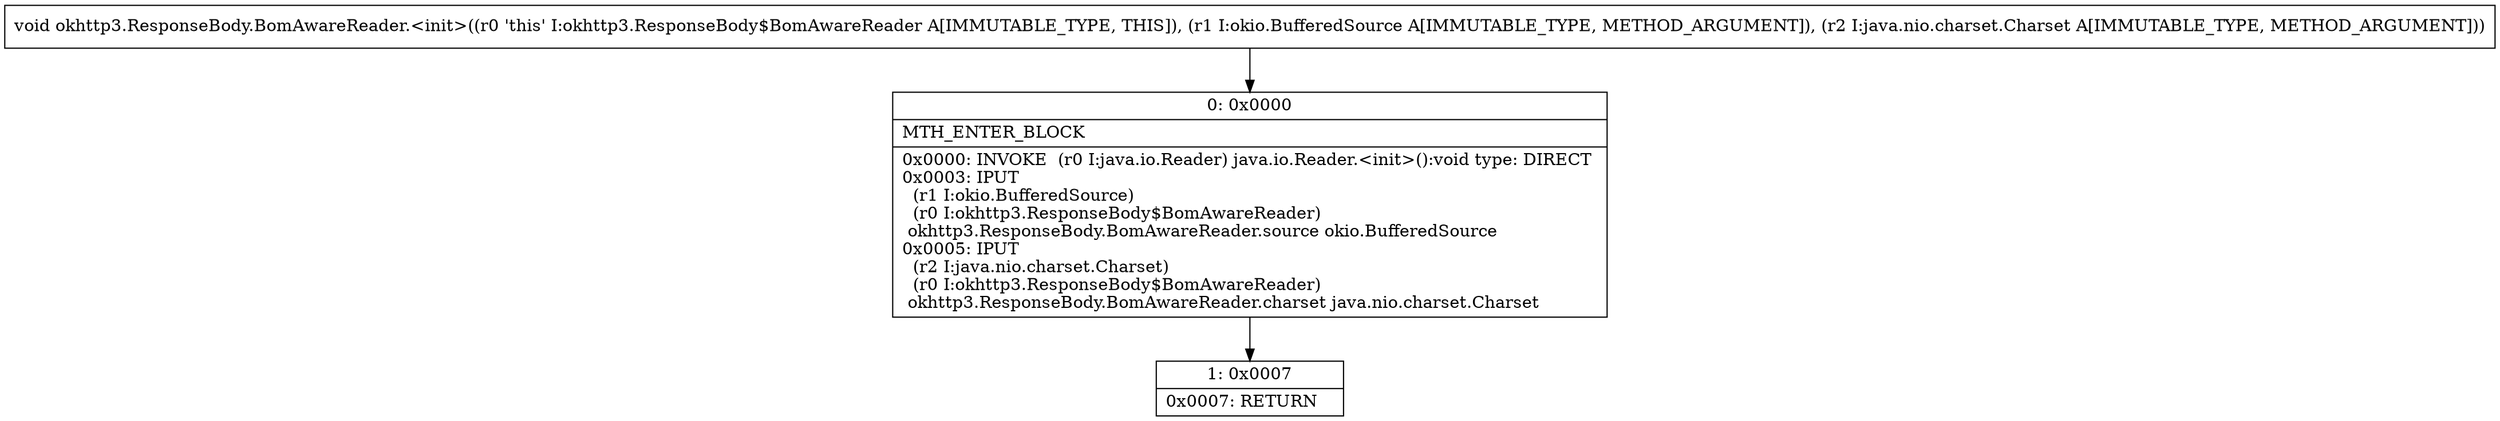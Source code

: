 digraph "CFG forokhttp3.ResponseBody.BomAwareReader.\<init\>(Lokio\/BufferedSource;Ljava\/nio\/charset\/Charset;)V" {
Node_0 [shape=record,label="{0\:\ 0x0000|MTH_ENTER_BLOCK\l|0x0000: INVOKE  (r0 I:java.io.Reader) java.io.Reader.\<init\>():void type: DIRECT \l0x0003: IPUT  \l  (r1 I:okio.BufferedSource)\l  (r0 I:okhttp3.ResponseBody$BomAwareReader)\l okhttp3.ResponseBody.BomAwareReader.source okio.BufferedSource \l0x0005: IPUT  \l  (r2 I:java.nio.charset.Charset)\l  (r0 I:okhttp3.ResponseBody$BomAwareReader)\l okhttp3.ResponseBody.BomAwareReader.charset java.nio.charset.Charset \l}"];
Node_1 [shape=record,label="{1\:\ 0x0007|0x0007: RETURN   \l}"];
MethodNode[shape=record,label="{void okhttp3.ResponseBody.BomAwareReader.\<init\>((r0 'this' I:okhttp3.ResponseBody$BomAwareReader A[IMMUTABLE_TYPE, THIS]), (r1 I:okio.BufferedSource A[IMMUTABLE_TYPE, METHOD_ARGUMENT]), (r2 I:java.nio.charset.Charset A[IMMUTABLE_TYPE, METHOD_ARGUMENT])) }"];
MethodNode -> Node_0;
Node_0 -> Node_1;
}

